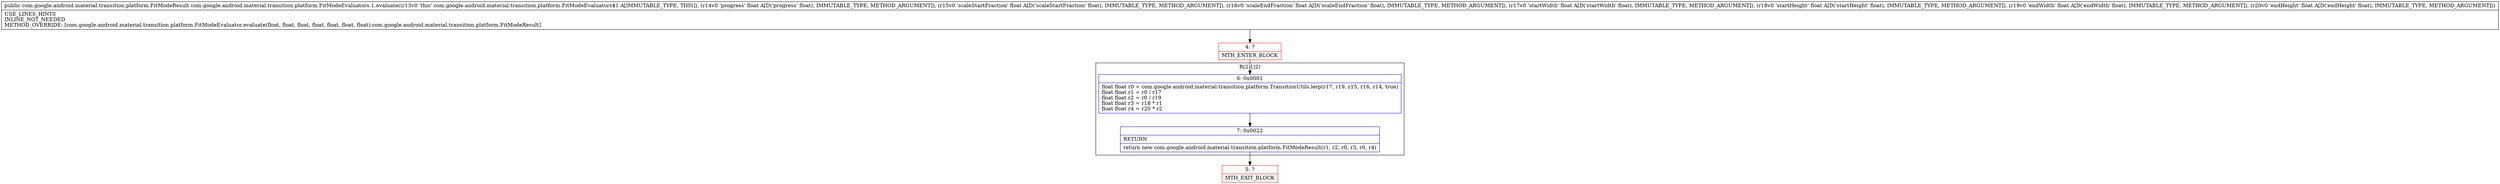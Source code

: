 digraph "CFG forcom.google.android.material.transition.platform.FitModeEvaluators.1.evaluate(FFFFFFF)Lcom\/google\/android\/material\/transition\/platform\/FitModeResult;" {
subgraph cluster_Region_275742397 {
label = "R(2:1|2)";
node [shape=record,color=blue];
Node_6 [shape=record,label="{6\:\ 0x0001|float float r0 = com.google.android.material.transition.platform.TransitionUtils.lerp(r17, r19, r15, r16, r14, true)\lfloat float r1 = r0 \/ r17\lfloat float r2 = r0 \/ r19\lfloat float r3 = r18 * r1\lfloat float r4 = r20 * r2\l}"];
Node_7 [shape=record,label="{7\:\ 0x0022|RETURN\l|return new com.google.android.material.transition.platform.FitModeResult(r1, r2, r0, r3, r0, r4)\l}"];
}
Node_4 [shape=record,color=red,label="{4\:\ ?|MTH_ENTER_BLOCK\l}"];
Node_5 [shape=record,color=red,label="{5\:\ ?|MTH_EXIT_BLOCK\l}"];
MethodNode[shape=record,label="{public com.google.android.material.transition.platform.FitModeResult com.google.android.material.transition.platform.FitModeEvaluators.1.evaluate((r13v0 'this' com.google.android.material.transition.platform.FitModeEvaluators$1 A[IMMUTABLE_TYPE, THIS]), (r14v0 'progress' float A[D('progress' float), IMMUTABLE_TYPE, METHOD_ARGUMENT]), (r15v0 'scaleStartFraction' float A[D('scaleStartFraction' float), IMMUTABLE_TYPE, METHOD_ARGUMENT]), (r16v0 'scaleEndFraction' float A[D('scaleEndFraction' float), IMMUTABLE_TYPE, METHOD_ARGUMENT]), (r17v0 'startWidth' float A[D('startWidth' float), IMMUTABLE_TYPE, METHOD_ARGUMENT]), (r18v0 'startHeight' float A[D('startHeight' float), IMMUTABLE_TYPE, METHOD_ARGUMENT]), (r19v0 'endWidth' float A[D('endWidth' float), IMMUTABLE_TYPE, METHOD_ARGUMENT]), (r20v0 'endHeight' float A[D('endHeight' float), IMMUTABLE_TYPE, METHOD_ARGUMENT]))  | USE_LINES_HINTS\lINLINE_NOT_NEEDED\lMETHOD_OVERRIDE: [com.google.android.material.transition.platform.FitModeEvaluator.evaluate(float, float, float, float, float, float, float):com.google.android.material.transition.platform.FitModeResult]\l}"];
MethodNode -> Node_4;Node_6 -> Node_7;
Node_7 -> Node_5;
Node_4 -> Node_6;
}

